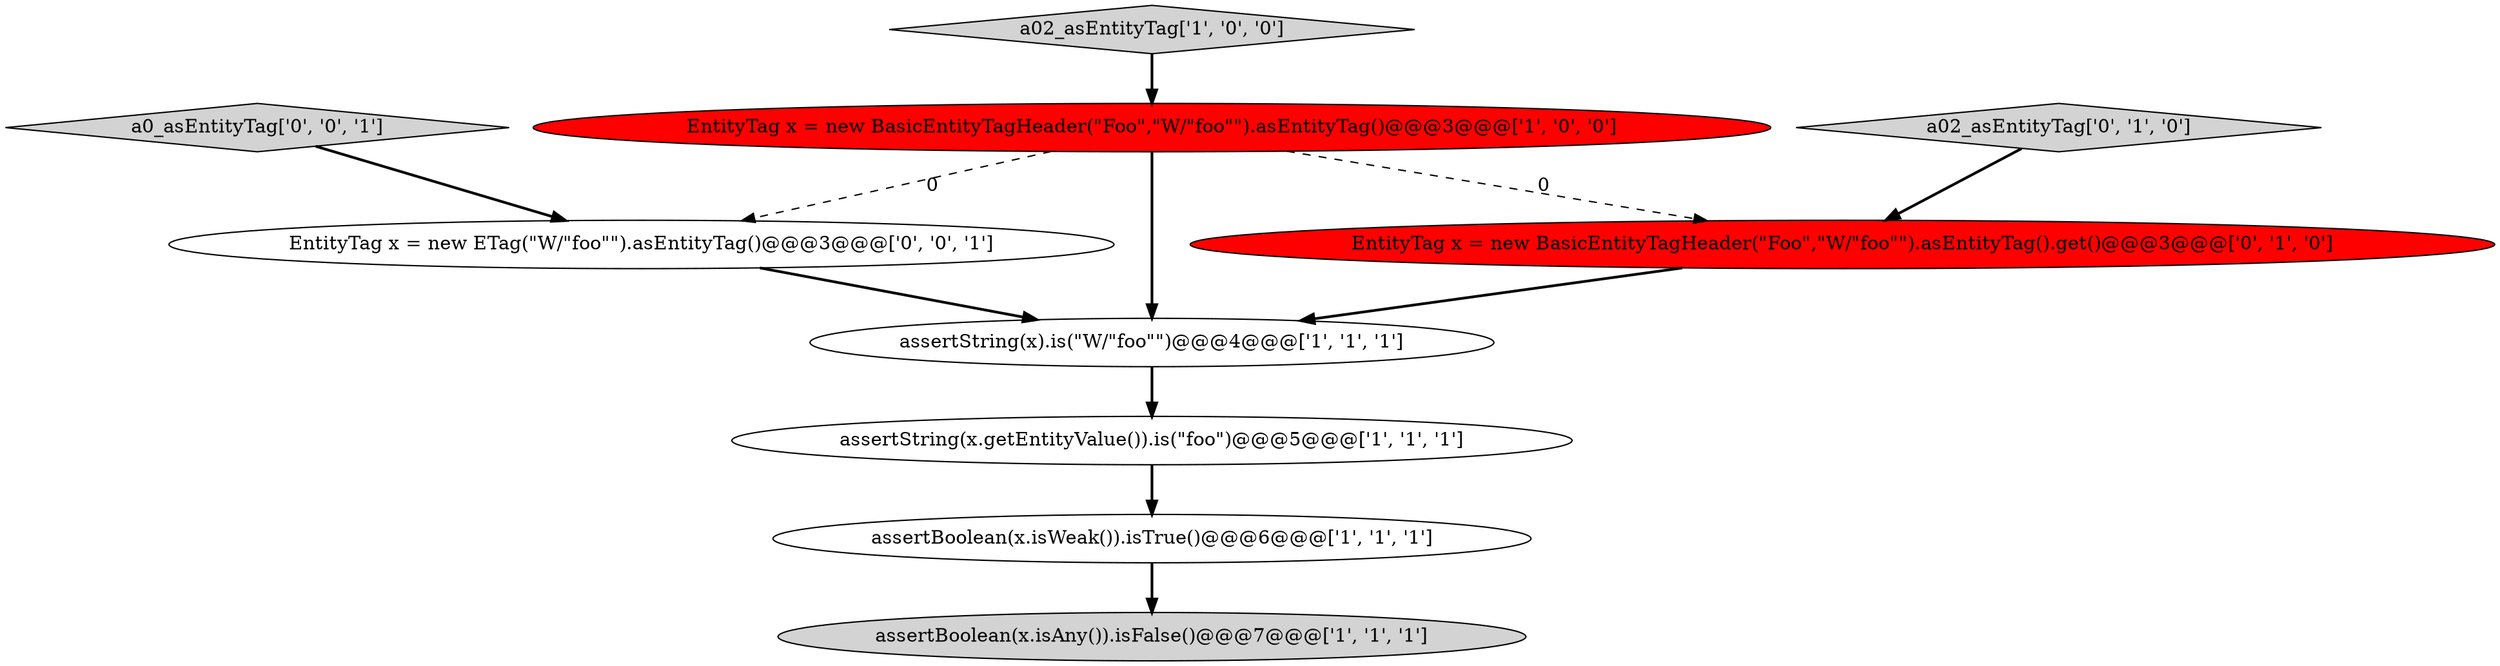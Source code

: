 digraph {
4 [style = filled, label = "assertBoolean(x.isAny()).isFalse()@@@7@@@['1', '1', '1']", fillcolor = lightgray, shape = ellipse image = "AAA0AAABBB1BBB"];
3 [style = filled, label = "assertString(x).is(\"W/\"foo\"\")@@@4@@@['1', '1', '1']", fillcolor = white, shape = ellipse image = "AAA0AAABBB1BBB"];
2 [style = filled, label = "a02_asEntityTag['1', '0', '0']", fillcolor = lightgray, shape = diamond image = "AAA0AAABBB1BBB"];
5 [style = filled, label = "assertBoolean(x.isWeak()).isTrue()@@@6@@@['1', '1', '1']", fillcolor = white, shape = ellipse image = "AAA0AAABBB1BBB"];
9 [style = filled, label = "a0_asEntityTag['0', '0', '1']", fillcolor = lightgray, shape = diamond image = "AAA0AAABBB3BBB"];
1 [style = filled, label = "assertString(x.getEntityValue()).is(\"foo\")@@@5@@@['1', '1', '1']", fillcolor = white, shape = ellipse image = "AAA0AAABBB1BBB"];
8 [style = filled, label = "EntityTag x = new ETag(\"W/\"foo\"\").asEntityTag()@@@3@@@['0', '0', '1']", fillcolor = white, shape = ellipse image = "AAA0AAABBB3BBB"];
7 [style = filled, label = "a02_asEntityTag['0', '1', '0']", fillcolor = lightgray, shape = diamond image = "AAA0AAABBB2BBB"];
0 [style = filled, label = "EntityTag x = new BasicEntityTagHeader(\"Foo\",\"W/\"foo\"\").asEntityTag()@@@3@@@['1', '0', '0']", fillcolor = red, shape = ellipse image = "AAA1AAABBB1BBB"];
6 [style = filled, label = "EntityTag x = new BasicEntityTagHeader(\"Foo\",\"W/\"foo\"\").asEntityTag().get()@@@3@@@['0', '1', '0']", fillcolor = red, shape = ellipse image = "AAA1AAABBB2BBB"];
1->5 [style = bold, label=""];
0->3 [style = bold, label=""];
6->3 [style = bold, label=""];
0->8 [style = dashed, label="0"];
2->0 [style = bold, label=""];
3->1 [style = bold, label=""];
9->8 [style = bold, label=""];
5->4 [style = bold, label=""];
7->6 [style = bold, label=""];
0->6 [style = dashed, label="0"];
8->3 [style = bold, label=""];
}
